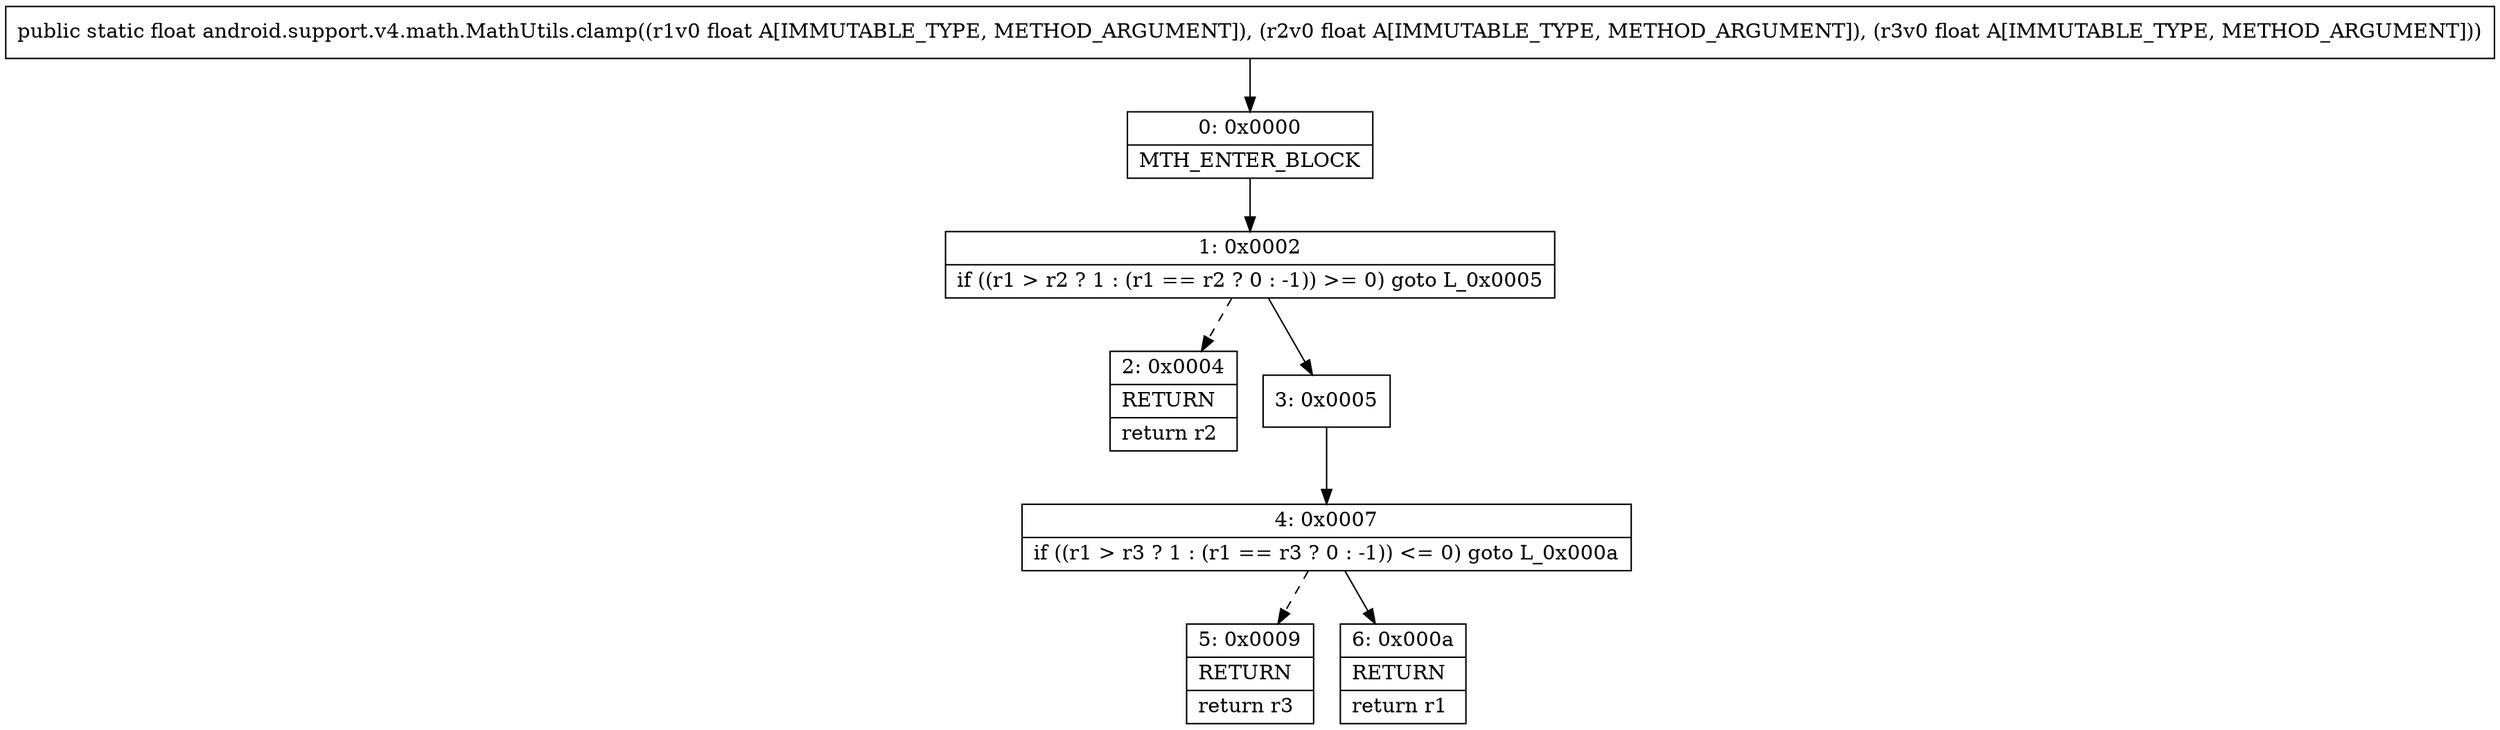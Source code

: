 digraph "CFG forandroid.support.v4.math.MathUtils.clamp(FFF)F" {
Node_0 [shape=record,label="{0\:\ 0x0000|MTH_ENTER_BLOCK\l}"];
Node_1 [shape=record,label="{1\:\ 0x0002|if ((r1 \> r2 ? 1 : (r1 == r2 ? 0 : \-1)) \>= 0) goto L_0x0005\l}"];
Node_2 [shape=record,label="{2\:\ 0x0004|RETURN\l|return r2\l}"];
Node_3 [shape=record,label="{3\:\ 0x0005}"];
Node_4 [shape=record,label="{4\:\ 0x0007|if ((r1 \> r3 ? 1 : (r1 == r3 ? 0 : \-1)) \<= 0) goto L_0x000a\l}"];
Node_5 [shape=record,label="{5\:\ 0x0009|RETURN\l|return r3\l}"];
Node_6 [shape=record,label="{6\:\ 0x000a|RETURN\l|return r1\l}"];
MethodNode[shape=record,label="{public static float android.support.v4.math.MathUtils.clamp((r1v0 float A[IMMUTABLE_TYPE, METHOD_ARGUMENT]), (r2v0 float A[IMMUTABLE_TYPE, METHOD_ARGUMENT]), (r3v0 float A[IMMUTABLE_TYPE, METHOD_ARGUMENT])) }"];
MethodNode -> Node_0;
Node_0 -> Node_1;
Node_1 -> Node_2[style=dashed];
Node_1 -> Node_3;
Node_3 -> Node_4;
Node_4 -> Node_5[style=dashed];
Node_4 -> Node_6;
}

